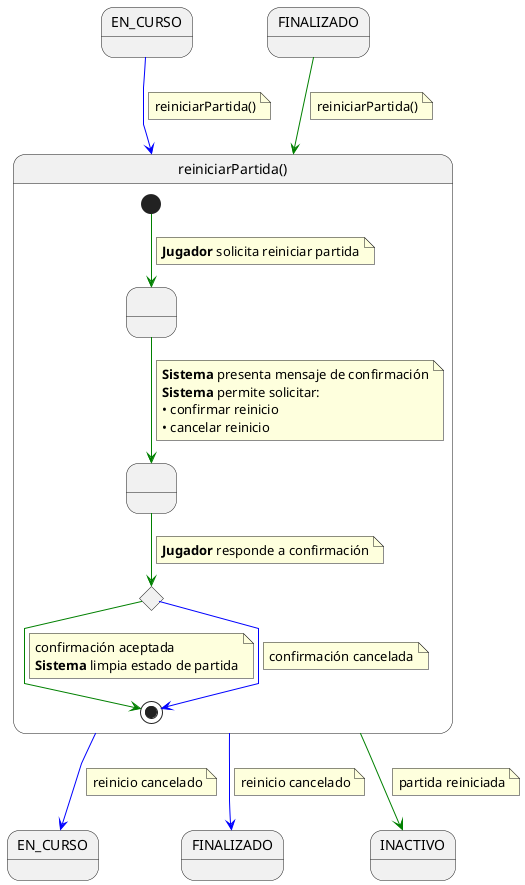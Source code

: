 @startuml reiniciarPartida

skinparam linetype polyline

EN_CURSO -[#blue]-> reiniciarPartida
note on link
reiniciarPartida()
end note

FINALIZADO -[#green]-> reiniciarPartida
note on link
reiniciarPartida()
end note

state reiniciarPartida as "reiniciarPartida()" {

    state " " as SolicitandoReinicio
    state " " as ConfirmandoReinicio
    state c1 <<choice>>

    [*] -[#green]-> SolicitandoReinicio
    note on link
    <b>Jugador</b> solicita reiniciar partida
    end note

    SolicitandoReinicio -[#green]-> ConfirmandoReinicio
    note on link
    <b>Sistema</b> presenta mensaje de confirmación
    <b>Sistema</b> permite solicitar:
    • confirmar reinicio
    • cancelar reinicio
    end note

    ConfirmandoReinicio -[#green]-> c1
    note on link
    <b>Jugador</b> responde a confirmación
    end note

    c1 -[#green]-> [*]
    note on link
    confirmación aceptada
    <b>Sistema</b> limpia estado de partida
    end note

    c1 -[#blue]-> [*]
    note on link
    confirmación cancelada
    end note
}

state EN_CURSO_2 as "EN_CURSO"
state FINALIZADO_2 as "FINALIZADO"

reiniciarPartida -[#green]-> INACTIVO
note on link
partida reiniciada
end note

reiniciarPartida -[#blue]-> EN_CURSO_2
note on link
reinicio cancelado
end note

reiniciarPartida -[#blue]-> FINALIZADO_2
note on link
reinicio cancelado
end note

@enduml
